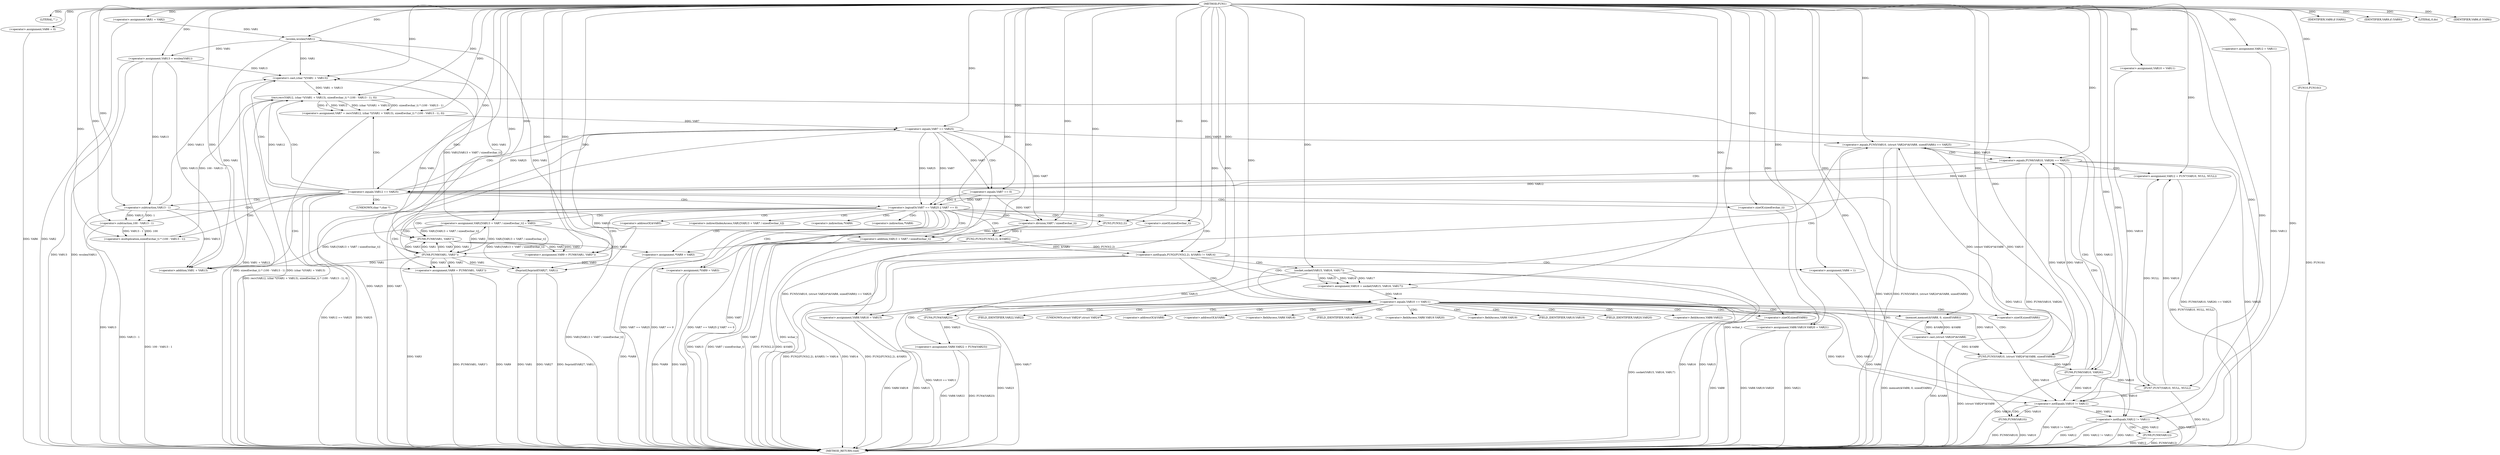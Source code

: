 digraph FUN1 {  
"1000100" [label = "(METHOD,FUN1)" ]
"1000298" [label = "(METHOD_RETURN,void)" ]
"1000103" [label = "(LITERAL,\"\",)" ]
"1000104" [label = "(<operator>.assignment,VAR1 = VAR2)" ]
"1000110" [label = "(<operator>.assignment,VAR6 = 0)" ]
"1000117" [label = "(<operator>.assignment,VAR10 = VAR11)" ]
"1000121" [label = "(<operator>.assignment,VAR12 = VAR11)" ]
"1000125" [label = "(<operator>.assignment,VAR13 = wcslen(VAR1))" ]
"1000127" [label = "(wcslen,wcslen(VAR1))" ]
"1000132" [label = "(<operator>.notEquals,FUN2(FUN3(2,2), &VAR5) != VAR14)" ]
"1000133" [label = "(FUN2,FUN2(FUN3(2,2), &VAR5))" ]
"1000134" [label = "(FUN3,FUN3(2,2))" ]
"1000142" [label = "(<operator>.assignment,VAR6 = 1)" ]
"1000145" [label = "(<operator>.assignment,VAR10 = socket(VAR15, VAR16, VAR17))" ]
"1000147" [label = "(socket,socket(VAR15, VAR16, VAR17))" ]
"1000152" [label = "(<operator>.equals,VAR10 == VAR11)" ]
"1000157" [label = "(memset,memset(&VAR8, 0, sizeof(VAR8)))" ]
"1000161" [label = "(<operator>.sizeOf,sizeof(VAR8))" ]
"1000163" [label = "(<operator>.assignment,VAR8.VAR18 = VAR15)" ]
"1000168" [label = "(<operator>.assignment,VAR8.VAR19.VAR20 = VAR21)" ]
"1000175" [label = "(<operator>.assignment,VAR8.VAR22 = FUN4(VAR23))" ]
"1000179" [label = "(FUN4,FUN4(VAR23))" ]
"1000182" [label = "(<operator>.equals,FUN5(VAR10, (struct VAR24*)&VAR8, sizeof(VAR8)) == VAR25)" ]
"1000183" [label = "(FUN5,FUN5(VAR10, (struct VAR24*)&VAR8, sizeof(VAR8)))" ]
"1000185" [label = "(<operator>.cast,(struct VAR24*)&VAR8)" ]
"1000189" [label = "(<operator>.sizeOf,sizeof(VAR8))" ]
"1000195" [label = "(<operator>.equals,FUN6(VAR10, VAR26) == VAR25)" ]
"1000196" [label = "(FUN6,FUN6(VAR10, VAR26))" ]
"1000202" [label = "(<operator>.assignment,VAR12 = FUN7(VAR10, NULL, NULL))" ]
"1000204" [label = "(FUN7,FUN7(VAR10, NULL, NULL))" ]
"1000209" [label = "(<operator>.equals,VAR12 == VAR25)" ]
"1000214" [label = "(<operator>.assignment,VAR7 = recv(VAR12, (char *)(VAR1 + VAR13), sizeof(wchar_t) * (100 - VAR13 - 1), 0))" ]
"1000216" [label = "(recv,recv(VAR12, (char *)(VAR1 + VAR13), sizeof(wchar_t) * (100 - VAR13 - 1), 0))" ]
"1000218" [label = "(<operator>.cast,(char *)(VAR1 + VAR13))" ]
"1000220" [label = "(<operator>.addition,VAR1 + VAR13)" ]
"1000223" [label = "(<operator>.multiplication,sizeof(wchar_t) * (100 - VAR13 - 1))" ]
"1000224" [label = "(<operator>.sizeOf,sizeof(wchar_t))" ]
"1000226" [label = "(<operator>.subtraction,100 - VAR13 - 1)" ]
"1000228" [label = "(<operator>.subtraction,VAR13 - 1)" ]
"1000233" [label = "(<operator>.logicalOr,VAR7 == VAR25 || VAR7 == 0)" ]
"1000234" [label = "(<operator>.equals,VAR7 == VAR25)" ]
"1000237" [label = "(<operator>.equals,VAR7 == 0)" ]
"1000242" [label = "(<operator>.assignment,VAR1[VAR13 + VAR7 / sizeof(wchar_t)] = VAR3)" ]
"1000245" [label = "(<operator>.addition,VAR13 + VAR7 / sizeof(wchar_t))" ]
"1000247" [label = "(<operator>.division,VAR7 / sizeof(wchar_t))" ]
"1000249" [label = "(<operator>.sizeOf,sizeof(wchar_t))" ]
"1000252" [label = "(<operator>.assignment,VAR9 = FUN8(VAR1, VAR3''))" ]
"1000254" [label = "(FUN8,FUN8(VAR1, VAR3''))" ]
"1000258" [label = "(IDENTIFIER,VAR9,if (VAR9))" ]
"1000260" [label = "(<operator>.assignment,*VAR9 = VAR3)" ]
"1000264" [label = "(<operator>.assignment,VAR9 = FUN8(VAR1, VAR3''))" ]
"1000266" [label = "(FUN8,FUN8(VAR1, VAR3''))" ]
"1000270" [label = "(IDENTIFIER,VAR9,if (VAR9))" ]
"1000272" [label = "(<operator>.assignment,*VAR9 = VAR3)" ]
"1000276" [label = "(LITERAL,0,do)" ]
"1000278" [label = "(<operator>.notEquals,VAR10 != VAR11)" ]
"1000282" [label = "(FUN9,FUN9(VAR10))" ]
"1000285" [label = "(<operator>.notEquals,VAR12 != VAR11)" ]
"1000289" [label = "(FUN9,FUN9(VAR12))" ]
"1000292" [label = "(IDENTIFIER,VAR6,if (VAR6))" ]
"1000294" [label = "(FUN10,FUN10())" ]
"1000295" [label = "(fwprintf,fwprintf(VAR27, VAR1))" ]
"1000137" [label = "(<operator>.addressOf,&VAR5)" ]
"1000158" [label = "(<operator>.addressOf,&VAR8)" ]
"1000164" [label = "(<operator>.fieldAccess,VAR8.VAR18)" ]
"1000166" [label = "(FIELD_IDENTIFIER,VAR18,VAR18)" ]
"1000169" [label = "(<operator>.fieldAccess,VAR8.VAR19.VAR20)" ]
"1000170" [label = "(<operator>.fieldAccess,VAR8.VAR19)" ]
"1000172" [label = "(FIELD_IDENTIFIER,VAR19,VAR19)" ]
"1000173" [label = "(FIELD_IDENTIFIER,VAR20,VAR20)" ]
"1000176" [label = "(<operator>.fieldAccess,VAR8.VAR22)" ]
"1000178" [label = "(FIELD_IDENTIFIER,VAR22,VAR22)" ]
"1000186" [label = "(UNKNOWN,struct VAR24*,struct VAR24*)" ]
"1000187" [label = "(<operator>.addressOf,&VAR8)" ]
"1000219" [label = "(UNKNOWN,char *,char *)" ]
"1000243" [label = "(<operator>.indirectIndexAccess,VAR1[VAR13 + VAR7 / sizeof(wchar_t)])" ]
"1000261" [label = "(<operator>.indirection,*VAR9)" ]
"1000273" [label = "(<operator>.indirection,*VAR9)" ]
  "1000183" -> "1000298"  [ label = "DDG: (struct VAR24*)&VAR8"] 
  "1000223" -> "1000298"  [ label = "DDG: 100 - VAR13 - 1"] 
  "1000278" -> "1000298"  [ label = "DDG: VAR10 != VAR11"] 
  "1000132" -> "1000298"  [ label = "DDG: FUN2(FUN3(2,2), &VAR5)"] 
  "1000295" -> "1000298"  [ label = "DDG: VAR1"] 
  "1000147" -> "1000298"  [ label = "DDG: VAR17"] 
  "1000182" -> "1000298"  [ label = "DDG: FUN5(VAR10, (struct VAR24*)&VAR8, sizeof(VAR8)) == VAR25"] 
  "1000247" -> "1000298"  [ label = "DDG: VAR7"] 
  "1000285" -> "1000298"  [ label = "DDG: VAR12"] 
  "1000163" -> "1000298"  [ label = "DDG: VAR8.VAR18"] 
  "1000125" -> "1000298"  [ label = "DDG: VAR13"] 
  "1000185" -> "1000298"  [ label = "DDG: &VAR8"] 
  "1000224" -> "1000298"  [ label = "DDG: wchar_t"] 
  "1000216" -> "1000298"  [ label = "DDG: sizeof(wchar_t) * (100 - VAR13 - 1)"] 
  "1000233" -> "1000298"  [ label = "DDG: VAR7 == 0"] 
  "1000209" -> "1000298"  [ label = "DDG: VAR12 == VAR25"] 
  "1000285" -> "1000298"  [ label = "DDG: VAR12 != VAR11"] 
  "1000282" -> "1000298"  [ label = "DDG: FUN9(VAR10)"] 
  "1000294" -> "1000298"  [ label = "DDG: FUN10()"] 
  "1000234" -> "1000298"  [ label = "DDG: VAR25"] 
  "1000272" -> "1000298"  [ label = "DDG: VAR3"] 
  "1000233" -> "1000298"  [ label = "DDG: VAR7 == VAR25 || VAR7 == 0"] 
  "1000289" -> "1000298"  [ label = "DDG: VAR12"] 
  "1000168" -> "1000298"  [ label = "DDG: VAR8.VAR19.VAR20"] 
  "1000234" -> "1000298"  [ label = "DDG: VAR7"] 
  "1000189" -> "1000298"  [ label = "DDG: VAR8"] 
  "1000214" -> "1000298"  [ label = "DDG: recv(VAR12, (char *)(VAR1 + VAR13), sizeof(wchar_t) * (100 - VAR13 - 1), 0)"] 
  "1000295" -> "1000298"  [ label = "DDG: VAR27"] 
  "1000157" -> "1000298"  [ label = "DDG: memset(&VAR8, 0, sizeof(VAR8))"] 
  "1000285" -> "1000298"  [ label = "DDG: VAR11"] 
  "1000175" -> "1000298"  [ label = "DDG: FUN4(VAR23)"] 
  "1000237" -> "1000298"  [ label = "DDG: VAR7"] 
  "1000226" -> "1000298"  [ label = "DDG: VAR13 - 1"] 
  "1000204" -> "1000298"  [ label = "DDG: NULL"] 
  "1000132" -> "1000298"  [ label = "DDG: FUN2(FUN3(2,2), &VAR5) != VAR14"] 
  "1000132" -> "1000298"  [ label = "DDG: VAR14"] 
  "1000195" -> "1000298"  [ label = "DDG: FUN6(VAR10, VAR26) == VAR25"] 
  "1000152" -> "1000298"  [ label = "DDG: VAR10 == VAR11"] 
  "1000264" -> "1000298"  [ label = "DDG: VAR9"] 
  "1000266" -> "1000298"  [ label = "DDG: VAR3"] 
  "1000228" -> "1000298"  [ label = "DDG: VAR13"] 
  "1000163" -> "1000298"  [ label = "DDG: VAR15"] 
  "1000289" -> "1000298"  [ label = "DDG: FUN9(VAR12)"] 
  "1000133" -> "1000298"  [ label = "DDG: FUN3(2,2)"] 
  "1000182" -> "1000298"  [ label = "DDG: VAR25"] 
  "1000179" -> "1000298"  [ label = "DDG: VAR23"] 
  "1000216" -> "1000298"  [ label = "DDG: (char *)(VAR1 + VAR13)"] 
  "1000147" -> "1000298"  [ label = "DDG: VAR16"] 
  "1000147" -> "1000298"  [ label = "DDG: VAR15"] 
  "1000175" -> "1000298"  [ label = "DDG: VAR8.VAR22"] 
  "1000125" -> "1000298"  [ label = "DDG: wcslen(VAR1)"] 
  "1000264" -> "1000298"  [ label = "DDG: FUN8(VAR1, VAR3'')"] 
  "1000295" -> "1000298"  [ label = "DDG: fwprintf(VAR27, VAR1)"] 
  "1000195" -> "1000298"  [ label = "DDG: VAR25"] 
  "1000272" -> "1000298"  [ label = "DDG: *VAR9"] 
  "1000209" -> "1000298"  [ label = "DDG: VAR25"] 
  "1000233" -> "1000298"  [ label = "DDG: VAR7 == VAR25"] 
  "1000142" -> "1000298"  [ label = "DDG: VAR6"] 
  "1000218" -> "1000298"  [ label = "DDG: VAR1 + VAR13"] 
  "1000260" -> "1000298"  [ label = "DDG: *VAR9"] 
  "1000249" -> "1000298"  [ label = "DDG: wchar_t"] 
  "1000195" -> "1000298"  [ label = "DDG: FUN6(VAR10, VAR26)"] 
  "1000245" -> "1000298"  [ label = "DDG: VAR13"] 
  "1000282" -> "1000298"  [ label = "DDG: VAR10"] 
  "1000145" -> "1000298"  [ label = "DDG: socket(VAR15, VAR16, VAR17)"] 
  "1000110" -> "1000298"  [ label = "DDG: VAR6"] 
  "1000278" -> "1000298"  [ label = "DDG: VAR10"] 
  "1000182" -> "1000298"  [ label = "DDG: FUN5(VAR10, (struct VAR24*)&VAR8, sizeof(VAR8))"] 
  "1000168" -> "1000298"  [ label = "DDG: VAR21"] 
  "1000133" -> "1000298"  [ label = "DDG: &VAR5"] 
  "1000242" -> "1000298"  [ label = "DDG: VAR1[VAR13 + VAR7 / sizeof(wchar_t)]"] 
  "1000104" -> "1000298"  [ label = "DDG: VAR2"] 
  "1000245" -> "1000298"  [ label = "DDG: VAR7 / sizeof(wchar_t)"] 
  "1000202" -> "1000298"  [ label = "DDG: FUN7(VAR10, NULL, NULL)"] 
  "1000196" -> "1000298"  [ label = "DDG: VAR26"] 
  "1000100" -> "1000103"  [ label = "DDG: "] 
  "1000100" -> "1000104"  [ label = "DDG: "] 
  "1000100" -> "1000110"  [ label = "DDG: "] 
  "1000100" -> "1000117"  [ label = "DDG: "] 
  "1000100" -> "1000121"  [ label = "DDG: "] 
  "1000127" -> "1000125"  [ label = "DDG: VAR1"] 
  "1000100" -> "1000125"  [ label = "DDG: "] 
  "1000104" -> "1000127"  [ label = "DDG: VAR1"] 
  "1000100" -> "1000127"  [ label = "DDG: "] 
  "1000133" -> "1000132"  [ label = "DDG: FUN3(2,2)"] 
  "1000133" -> "1000132"  [ label = "DDG: &VAR5"] 
  "1000134" -> "1000133"  [ label = "DDG: 2"] 
  "1000100" -> "1000134"  [ label = "DDG: "] 
  "1000100" -> "1000132"  [ label = "DDG: "] 
  "1000100" -> "1000142"  [ label = "DDG: "] 
  "1000147" -> "1000145"  [ label = "DDG: VAR15"] 
  "1000147" -> "1000145"  [ label = "DDG: VAR16"] 
  "1000147" -> "1000145"  [ label = "DDG: VAR17"] 
  "1000100" -> "1000145"  [ label = "DDG: "] 
  "1000100" -> "1000147"  [ label = "DDG: "] 
  "1000145" -> "1000152"  [ label = "DDG: VAR10"] 
  "1000100" -> "1000152"  [ label = "DDG: "] 
  "1000185" -> "1000157"  [ label = "DDG: &VAR8"] 
  "1000100" -> "1000157"  [ label = "DDG: "] 
  "1000100" -> "1000161"  [ label = "DDG: "] 
  "1000147" -> "1000163"  [ label = "DDG: VAR15"] 
  "1000100" -> "1000163"  [ label = "DDG: "] 
  "1000100" -> "1000168"  [ label = "DDG: "] 
  "1000179" -> "1000175"  [ label = "DDG: VAR23"] 
  "1000100" -> "1000179"  [ label = "DDG: "] 
  "1000183" -> "1000182"  [ label = "DDG: VAR10"] 
  "1000183" -> "1000182"  [ label = "DDG: (struct VAR24*)&VAR8"] 
  "1000152" -> "1000183"  [ label = "DDG: VAR10"] 
  "1000100" -> "1000183"  [ label = "DDG: "] 
  "1000185" -> "1000183"  [ label = "DDG: &VAR8"] 
  "1000157" -> "1000185"  [ label = "DDG: &VAR8"] 
  "1000100" -> "1000189"  [ label = "DDG: "] 
  "1000234" -> "1000182"  [ label = "DDG: VAR25"] 
  "1000100" -> "1000182"  [ label = "DDG: "] 
  "1000196" -> "1000195"  [ label = "DDG: VAR10"] 
  "1000196" -> "1000195"  [ label = "DDG: VAR26"] 
  "1000183" -> "1000196"  [ label = "DDG: VAR10"] 
  "1000100" -> "1000196"  [ label = "DDG: "] 
  "1000182" -> "1000195"  [ label = "DDG: VAR25"] 
  "1000100" -> "1000195"  [ label = "DDG: "] 
  "1000204" -> "1000202"  [ label = "DDG: VAR10"] 
  "1000204" -> "1000202"  [ label = "DDG: NULL"] 
  "1000100" -> "1000202"  [ label = "DDG: "] 
  "1000196" -> "1000204"  [ label = "DDG: VAR10"] 
  "1000100" -> "1000204"  [ label = "DDG: "] 
  "1000202" -> "1000209"  [ label = "DDG: VAR12"] 
  "1000100" -> "1000209"  [ label = "DDG: "] 
  "1000195" -> "1000209"  [ label = "DDG: VAR25"] 
  "1000216" -> "1000214"  [ label = "DDG: VAR12"] 
  "1000216" -> "1000214"  [ label = "DDG: (char *)(VAR1 + VAR13)"] 
  "1000216" -> "1000214"  [ label = "DDG: sizeof(wchar_t) * (100 - VAR13 - 1)"] 
  "1000216" -> "1000214"  [ label = "DDG: 0"] 
  "1000100" -> "1000214"  [ label = "DDG: "] 
  "1000209" -> "1000216"  [ label = "DDG: VAR12"] 
  "1000100" -> "1000216"  [ label = "DDG: "] 
  "1000218" -> "1000216"  [ label = "DDG: VAR1 + VAR13"] 
  "1000266" -> "1000218"  [ label = "DDG: VAR1"] 
  "1000127" -> "1000218"  [ label = "DDG: VAR1"] 
  "1000242" -> "1000218"  [ label = "DDG: VAR1[VAR13 + VAR7 / sizeof(wchar_t)]"] 
  "1000100" -> "1000218"  [ label = "DDG: "] 
  "1000125" -> "1000218"  [ label = "DDG: VAR13"] 
  "1000228" -> "1000218"  [ label = "DDG: VAR13"] 
  "1000266" -> "1000220"  [ label = "DDG: VAR1"] 
  "1000127" -> "1000220"  [ label = "DDG: VAR1"] 
  "1000242" -> "1000220"  [ label = "DDG: VAR1[VAR13 + VAR7 / sizeof(wchar_t)]"] 
  "1000100" -> "1000220"  [ label = "DDG: "] 
  "1000125" -> "1000220"  [ label = "DDG: VAR13"] 
  "1000228" -> "1000220"  [ label = "DDG: VAR13"] 
  "1000223" -> "1000216"  [ label = "DDG: 100 - VAR13 - 1"] 
  "1000100" -> "1000223"  [ label = "DDG: "] 
  "1000100" -> "1000224"  [ label = "DDG: "] 
  "1000226" -> "1000223"  [ label = "DDG: 100"] 
  "1000226" -> "1000223"  [ label = "DDG: VAR13 - 1"] 
  "1000100" -> "1000226"  [ label = "DDG: "] 
  "1000228" -> "1000226"  [ label = "DDG: VAR13"] 
  "1000228" -> "1000226"  [ label = "DDG: 1"] 
  "1000100" -> "1000228"  [ label = "DDG: "] 
  "1000125" -> "1000228"  [ label = "DDG: VAR13"] 
  "1000234" -> "1000233"  [ label = "DDG: VAR7"] 
  "1000234" -> "1000233"  [ label = "DDG: VAR25"] 
  "1000214" -> "1000234"  [ label = "DDG: VAR7"] 
  "1000100" -> "1000234"  [ label = "DDG: "] 
  "1000209" -> "1000234"  [ label = "DDG: VAR25"] 
  "1000237" -> "1000233"  [ label = "DDG: VAR7"] 
  "1000237" -> "1000233"  [ label = "DDG: 0"] 
  "1000234" -> "1000237"  [ label = "DDG: VAR7"] 
  "1000100" -> "1000237"  [ label = "DDG: "] 
  "1000266" -> "1000242"  [ label = "DDG: VAR3"] 
  "1000100" -> "1000242"  [ label = "DDG: "] 
  "1000228" -> "1000245"  [ label = "DDG: VAR13"] 
  "1000100" -> "1000245"  [ label = "DDG: "] 
  "1000247" -> "1000245"  [ label = "DDG: VAR7"] 
  "1000234" -> "1000247"  [ label = "DDG: VAR7"] 
  "1000237" -> "1000247"  [ label = "DDG: VAR7"] 
  "1000100" -> "1000247"  [ label = "DDG: "] 
  "1000100" -> "1000249"  [ label = "DDG: "] 
  "1000254" -> "1000252"  [ label = "DDG: VAR1"] 
  "1000254" -> "1000252"  [ label = "DDG: VAR3"] 
  "1000100" -> "1000252"  [ label = "DDG: "] 
  "1000242" -> "1000254"  [ label = "DDG: VAR1[VAR13 + VAR7 / sizeof(wchar_t)]"] 
  "1000100" -> "1000254"  [ label = "DDG: "] 
  "1000266" -> "1000254"  [ label = "DDG: VAR1"] 
  "1000127" -> "1000254"  [ label = "DDG: VAR1"] 
  "1000266" -> "1000254"  [ label = "DDG: VAR3"] 
  "1000100" -> "1000258"  [ label = "DDG: "] 
  "1000254" -> "1000260"  [ label = "DDG: VAR3"] 
  "1000100" -> "1000260"  [ label = "DDG: "] 
  "1000266" -> "1000264"  [ label = "DDG: VAR1"] 
  "1000266" -> "1000264"  [ label = "DDG: VAR3"] 
  "1000100" -> "1000264"  [ label = "DDG: "] 
  "1000254" -> "1000266"  [ label = "DDG: VAR1"] 
  "1000242" -> "1000266"  [ label = "DDG: VAR1[VAR13 + VAR7 / sizeof(wchar_t)]"] 
  "1000100" -> "1000266"  [ label = "DDG: "] 
  "1000254" -> "1000266"  [ label = "DDG: VAR3"] 
  "1000100" -> "1000270"  [ label = "DDG: "] 
  "1000266" -> "1000272"  [ label = "DDG: VAR3"] 
  "1000100" -> "1000272"  [ label = "DDG: "] 
  "1000100" -> "1000276"  [ label = "DDG: "] 
  "1000183" -> "1000278"  [ label = "DDG: VAR10"] 
  "1000152" -> "1000278"  [ label = "DDG: VAR10"] 
  "1000117" -> "1000278"  [ label = "DDG: VAR10"] 
  "1000196" -> "1000278"  [ label = "DDG: VAR10"] 
  "1000204" -> "1000278"  [ label = "DDG: VAR10"] 
  "1000100" -> "1000278"  [ label = "DDG: "] 
  "1000152" -> "1000278"  [ label = "DDG: VAR11"] 
  "1000278" -> "1000282"  [ label = "DDG: VAR10"] 
  "1000100" -> "1000282"  [ label = "DDG: "] 
  "1000209" -> "1000285"  [ label = "DDG: VAR12"] 
  "1000216" -> "1000285"  [ label = "DDG: VAR12"] 
  "1000121" -> "1000285"  [ label = "DDG: VAR12"] 
  "1000100" -> "1000285"  [ label = "DDG: "] 
  "1000278" -> "1000285"  [ label = "DDG: VAR11"] 
  "1000285" -> "1000289"  [ label = "DDG: VAR12"] 
  "1000100" -> "1000289"  [ label = "DDG: "] 
  "1000100" -> "1000292"  [ label = "DDG: "] 
  "1000100" -> "1000294"  [ label = "DDG: "] 
  "1000100" -> "1000295"  [ label = "DDG: "] 
  "1000266" -> "1000295"  [ label = "DDG: VAR1"] 
  "1000127" -> "1000295"  [ label = "DDG: VAR1"] 
  "1000242" -> "1000295"  [ label = "DDG: VAR1[VAR13 + VAR7 / sizeof(wchar_t)]"] 
  "1000132" -> "1000142"  [ label = "CDG: "] 
  "1000132" -> "1000145"  [ label = "CDG: "] 
  "1000132" -> "1000152"  [ label = "CDG: "] 
  "1000132" -> "1000147"  [ label = "CDG: "] 
  "1000152" -> "1000164"  [ label = "CDG: "] 
  "1000152" -> "1000161"  [ label = "CDG: "] 
  "1000152" -> "1000182"  [ label = "CDG: "] 
  "1000152" -> "1000166"  [ label = "CDG: "] 
  "1000152" -> "1000183"  [ label = "CDG: "] 
  "1000152" -> "1000157"  [ label = "CDG: "] 
  "1000152" -> "1000175"  [ label = "CDG: "] 
  "1000152" -> "1000179"  [ label = "CDG: "] 
  "1000152" -> "1000176"  [ label = "CDG: "] 
  "1000152" -> "1000187"  [ label = "CDG: "] 
  "1000152" -> "1000185"  [ label = "CDG: "] 
  "1000152" -> "1000186"  [ label = "CDG: "] 
  "1000152" -> "1000172"  [ label = "CDG: "] 
  "1000152" -> "1000189"  [ label = "CDG: "] 
  "1000152" -> "1000169"  [ label = "CDG: "] 
  "1000152" -> "1000163"  [ label = "CDG: "] 
  "1000152" -> "1000168"  [ label = "CDG: "] 
  "1000152" -> "1000178"  [ label = "CDG: "] 
  "1000152" -> "1000173"  [ label = "CDG: "] 
  "1000152" -> "1000158"  [ label = "CDG: "] 
  "1000152" -> "1000170"  [ label = "CDG: "] 
  "1000182" -> "1000195"  [ label = "CDG: "] 
  "1000182" -> "1000196"  [ label = "CDG: "] 
  "1000195" -> "1000204"  [ label = "CDG: "] 
  "1000195" -> "1000202"  [ label = "CDG: "] 
  "1000195" -> "1000209"  [ label = "CDG: "] 
  "1000209" -> "1000233"  [ label = "CDG: "] 
  "1000209" -> "1000216"  [ label = "CDG: "] 
  "1000209" -> "1000219"  [ label = "CDG: "] 
  "1000209" -> "1000220"  [ label = "CDG: "] 
  "1000209" -> "1000214"  [ label = "CDG: "] 
  "1000209" -> "1000224"  [ label = "CDG: "] 
  "1000209" -> "1000226"  [ label = "CDG: "] 
  "1000209" -> "1000234"  [ label = "CDG: "] 
  "1000209" -> "1000218"  [ label = "CDG: "] 
  "1000209" -> "1000223"  [ label = "CDG: "] 
  "1000209" -> "1000228"  [ label = "CDG: "] 
  "1000233" -> "1000243"  [ label = "CDG: "] 
  "1000233" -> "1000254"  [ label = "CDG: "] 
  "1000233" -> "1000242"  [ label = "CDG: "] 
  "1000233" -> "1000245"  [ label = "CDG: "] 
  "1000233" -> "1000247"  [ label = "CDG: "] 
  "1000233" -> "1000266"  [ label = "CDG: "] 
  "1000233" -> "1000252"  [ label = "CDG: "] 
  "1000233" -> "1000249"  [ label = "CDG: "] 
  "1000233" -> "1000264"  [ label = "CDG: "] 
  "1000233" -> "1000260"  [ label = "CDG: "] 
  "1000233" -> "1000261"  [ label = "CDG: "] 
  "1000233" -> "1000133"  [ label = "CDG: "] 
  "1000233" -> "1000132"  [ label = "CDG: "] 
  "1000233" -> "1000137"  [ label = "CDG: "] 
  "1000233" -> "1000134"  [ label = "CDG: "] 
  "1000233" -> "1000273"  [ label = "CDG: "] 
  "1000233" -> "1000272"  [ label = "CDG: "] 
  "1000234" -> "1000237"  [ label = "CDG: "] 
  "1000278" -> "1000282"  [ label = "CDG: "] 
  "1000285" -> "1000289"  [ label = "CDG: "] 
}
